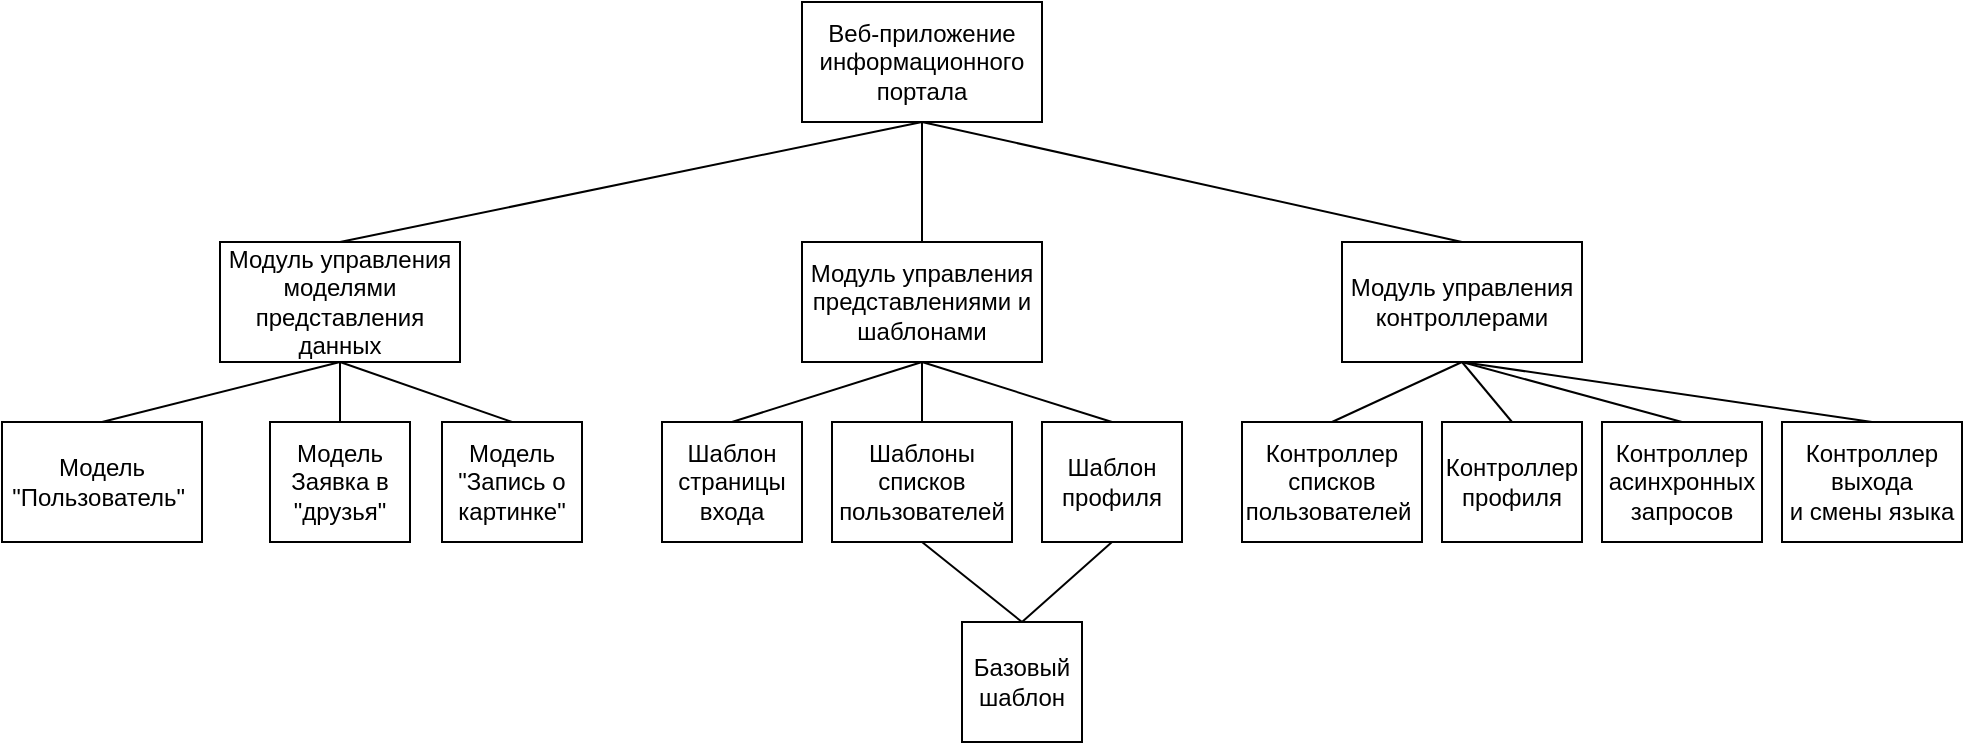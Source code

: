 <mxfile version="15.4.0" type="device"><diagram id="nfuClUptbnr6kN9t9T5E" name="Страница 1"><mxGraphModel dx="2249" dy="822" grid="1" gridSize="10" guides="1" tooltips="1" connect="1" arrows="1" fold="1" page="1" pageScale="1" pageWidth="827" pageHeight="1169" math="0" shadow="0"><root><mxCell id="0"/><mxCell id="1" parent="0"/><mxCell id="q-p3YeOXT3SyC8bliCYH-1" value="Веб-приложение информационного портала" style="rounded=0;whiteSpace=wrap;html=1;" vertex="1" parent="1"><mxGeometry x="310" y="60" width="120" height="60" as="geometry"/></mxCell><mxCell id="q-p3YeOXT3SyC8bliCYH-6" style="rounded=0;orthogonalLoop=1;jettySize=auto;html=1;exitX=0.5;exitY=0;exitDx=0;exitDy=0;entryX=0.5;entryY=1;entryDx=0;entryDy=0;endArrow=none;endFill=0;" edge="1" parent="1" source="q-p3YeOXT3SyC8bliCYH-2" target="q-p3YeOXT3SyC8bliCYH-1"><mxGeometry relative="1" as="geometry"/></mxCell><mxCell id="q-p3YeOXT3SyC8bliCYH-2" value="Модуль управления моделями представления данных" style="rounded=0;whiteSpace=wrap;html=1;" vertex="1" parent="1"><mxGeometry x="19" y="180" width="120" height="60" as="geometry"/></mxCell><mxCell id="q-p3YeOXT3SyC8bliCYH-8" style="edgeStyle=none;rounded=0;orthogonalLoop=1;jettySize=auto;html=1;exitX=0.5;exitY=0;exitDx=0;exitDy=0;endArrow=none;endFill=0;" edge="1" parent="1" source="q-p3YeOXT3SyC8bliCYH-3"><mxGeometry relative="1" as="geometry"><mxPoint x="370" y="120" as="targetPoint"/></mxGeometry></mxCell><mxCell id="q-p3YeOXT3SyC8bliCYH-3" value="Модуль управления представлениями и шаблонами" style="rounded=0;whiteSpace=wrap;html=1;" vertex="1" parent="1"><mxGeometry x="310" y="180" width="120" height="60" as="geometry"/></mxCell><mxCell id="q-p3YeOXT3SyC8bliCYH-9" style="edgeStyle=none;rounded=0;orthogonalLoop=1;jettySize=auto;html=1;exitX=0.5;exitY=0;exitDx=0;exitDy=0;endArrow=none;endFill=0;" edge="1" parent="1" source="q-p3YeOXT3SyC8bliCYH-4"><mxGeometry relative="1" as="geometry"><mxPoint x="370" y="120" as="targetPoint"/></mxGeometry></mxCell><mxCell id="q-p3YeOXT3SyC8bliCYH-19" style="edgeStyle=none;rounded=0;orthogonalLoop=1;jettySize=auto;html=1;exitX=0.5;exitY=1;exitDx=0;exitDy=0;entryX=0.5;entryY=0;entryDx=0;entryDy=0;endArrow=none;endFill=0;" edge="1" parent="1" source="q-p3YeOXT3SyC8bliCYH-4" target="q-p3YeOXT3SyC8bliCYH-13"><mxGeometry relative="1" as="geometry"/></mxCell><mxCell id="q-p3YeOXT3SyC8bliCYH-4" value="Модуль управления контроллерами" style="rounded=0;whiteSpace=wrap;html=1;" vertex="1" parent="1"><mxGeometry x="580" y="180" width="120" height="60" as="geometry"/></mxCell><mxCell id="q-p3YeOXT3SyC8bliCYH-41" style="edgeStyle=none;rounded=0;orthogonalLoop=1;jettySize=auto;html=1;exitX=0.5;exitY=0;exitDx=0;exitDy=0;entryX=0.5;entryY=1;entryDx=0;entryDy=0;endArrow=none;endFill=0;" edge="1" parent="1" source="q-p3YeOXT3SyC8bliCYH-10" target="q-p3YeOXT3SyC8bliCYH-2"><mxGeometry relative="1" as="geometry"/></mxCell><mxCell id="q-p3YeOXT3SyC8bliCYH-10" value="Модель &quot;Пользователь&quot;&amp;nbsp;" style="rounded=0;whiteSpace=wrap;html=1;" vertex="1" parent="1"><mxGeometry x="-90" y="270" width="100" height="60" as="geometry"/></mxCell><mxCell id="q-p3YeOXT3SyC8bliCYH-40" style="edgeStyle=none;rounded=0;orthogonalLoop=1;jettySize=auto;html=1;exitX=0.5;exitY=0;exitDx=0;exitDy=0;entryX=0.5;entryY=1;entryDx=0;entryDy=0;endArrow=none;endFill=0;" edge="1" parent="1" source="q-p3YeOXT3SyC8bliCYH-11" target="q-p3YeOXT3SyC8bliCYH-2"><mxGeometry relative="1" as="geometry"/></mxCell><mxCell id="q-p3YeOXT3SyC8bliCYH-11" value="Модель Заявка в &quot;друзья&quot;" style="rounded=0;whiteSpace=wrap;html=1;" vertex="1" parent="1"><mxGeometry x="44" y="270" width="70" height="60" as="geometry"/></mxCell><mxCell id="q-p3YeOXT3SyC8bliCYH-23" style="edgeStyle=none;rounded=0;orthogonalLoop=1;jettySize=auto;html=1;exitX=0.5;exitY=0;exitDx=0;exitDy=0;entryX=0.5;entryY=1;entryDx=0;entryDy=0;endArrow=none;endFill=0;" edge="1" parent="1" source="q-p3YeOXT3SyC8bliCYH-12" target="q-p3YeOXT3SyC8bliCYH-2"><mxGeometry relative="1" as="geometry"/></mxCell><mxCell id="q-p3YeOXT3SyC8bliCYH-12" value="Модель &quot;Запись о картинке&quot;" style="rounded=0;whiteSpace=wrap;html=1;" vertex="1" parent="1"><mxGeometry x="130" y="270" width="70" height="60" as="geometry"/></mxCell><mxCell id="q-p3YeOXT3SyC8bliCYH-13" value="Контроллер&lt;br&gt;списков пользователей&amp;nbsp;" style="rounded=0;whiteSpace=wrap;html=1;" vertex="1" parent="1"><mxGeometry x="530" y="270" width="90" height="60" as="geometry"/></mxCell><mxCell id="q-p3YeOXT3SyC8bliCYH-36" style="edgeStyle=none;rounded=0;orthogonalLoop=1;jettySize=auto;html=1;exitX=0.5;exitY=0;exitDx=0;exitDy=0;entryX=0.5;entryY=1;entryDx=0;entryDy=0;endArrow=none;endFill=0;" edge="1" parent="1" source="q-p3YeOXT3SyC8bliCYH-14" target="q-p3YeOXT3SyC8bliCYH-4"><mxGeometry relative="1" as="geometry"/></mxCell><mxCell id="q-p3YeOXT3SyC8bliCYH-14" value="Контроллер асинхронных запросов" style="rounded=0;whiteSpace=wrap;html=1;" vertex="1" parent="1"><mxGeometry x="710" y="270" width="80" height="60" as="geometry"/></mxCell><mxCell id="q-p3YeOXT3SyC8bliCYH-35" style="edgeStyle=none;rounded=0;orthogonalLoop=1;jettySize=auto;html=1;exitX=0.5;exitY=0;exitDx=0;exitDy=0;entryX=0.5;entryY=1;entryDx=0;entryDy=0;endArrow=none;endFill=0;" edge="1" parent="1" source="q-p3YeOXT3SyC8bliCYH-15" target="q-p3YeOXT3SyC8bliCYH-4"><mxGeometry relative="1" as="geometry"/></mxCell><mxCell id="q-p3YeOXT3SyC8bliCYH-15" value="Контроллер профиля" style="rounded=0;whiteSpace=wrap;html=1;" vertex="1" parent="1"><mxGeometry x="630" y="270" width="70" height="60" as="geometry"/></mxCell><mxCell id="q-p3YeOXT3SyC8bliCYH-37" style="edgeStyle=none;rounded=0;orthogonalLoop=1;jettySize=auto;html=1;exitX=0.5;exitY=0;exitDx=0;exitDy=0;entryX=0.5;entryY=1;entryDx=0;entryDy=0;endArrow=none;endFill=0;" edge="1" parent="1" source="q-p3YeOXT3SyC8bliCYH-17" target="q-p3YeOXT3SyC8bliCYH-4"><mxGeometry relative="1" as="geometry"/></mxCell><mxCell id="q-p3YeOXT3SyC8bliCYH-17" value="Контроллер&lt;br&gt;выхода&lt;br&gt;и смены языка" style="rounded=0;whiteSpace=wrap;html=1;" vertex="1" parent="1"><mxGeometry x="800" y="270" width="90" height="60" as="geometry"/></mxCell><mxCell id="q-p3YeOXT3SyC8bliCYH-30" style="edgeStyle=none;rounded=0;orthogonalLoop=1;jettySize=auto;html=1;exitX=0.5;exitY=0;exitDx=0;exitDy=0;entryX=0.5;entryY=1;entryDx=0;entryDy=0;endArrow=none;endFill=0;" edge="1" parent="1" source="q-p3YeOXT3SyC8bliCYH-18" target="q-p3YeOXT3SyC8bliCYH-3"><mxGeometry relative="1" as="geometry"/></mxCell><mxCell id="q-p3YeOXT3SyC8bliCYH-18" value="Шаблоны списков пользователей" style="rounded=0;whiteSpace=wrap;html=1;" vertex="1" parent="1"><mxGeometry x="325" y="270" width="90" height="60" as="geometry"/></mxCell><mxCell id="q-p3YeOXT3SyC8bliCYH-31" style="edgeStyle=none;rounded=0;orthogonalLoop=1;jettySize=auto;html=1;exitX=0.5;exitY=0;exitDx=0;exitDy=0;endArrow=none;endFill=0;" edge="1" parent="1" source="q-p3YeOXT3SyC8bliCYH-26"><mxGeometry relative="1" as="geometry"><mxPoint x="370" y="240.0" as="targetPoint"/></mxGeometry></mxCell><mxCell id="q-p3YeOXT3SyC8bliCYH-26" value="Шаблон профиля" style="rounded=0;whiteSpace=wrap;html=1;" vertex="1" parent="1"><mxGeometry x="430" y="270" width="70" height="60" as="geometry"/></mxCell><mxCell id="q-p3YeOXT3SyC8bliCYH-32" style="edgeStyle=none;rounded=0;orthogonalLoop=1;jettySize=auto;html=1;exitX=0.5;exitY=0;exitDx=0;exitDy=0;entryX=0.5;entryY=1;entryDx=0;entryDy=0;endArrow=none;endFill=0;" edge="1" parent="1" source="q-p3YeOXT3SyC8bliCYH-27" target="q-p3YeOXT3SyC8bliCYH-26"><mxGeometry relative="1" as="geometry"/></mxCell><mxCell id="q-p3YeOXT3SyC8bliCYH-33" style="edgeStyle=none;rounded=0;orthogonalLoop=1;jettySize=auto;html=1;exitX=0.5;exitY=0;exitDx=0;exitDy=0;entryX=0.5;entryY=1;entryDx=0;entryDy=0;endArrow=none;endFill=0;" edge="1" parent="1" source="q-p3YeOXT3SyC8bliCYH-27" target="q-p3YeOXT3SyC8bliCYH-18"><mxGeometry relative="1" as="geometry"/></mxCell><mxCell id="q-p3YeOXT3SyC8bliCYH-27" value="Базовый шаблон" style="rounded=0;whiteSpace=wrap;html=1;" vertex="1" parent="1"><mxGeometry x="390" y="370" width="60" height="60" as="geometry"/></mxCell><mxCell id="q-p3YeOXT3SyC8bliCYH-39" style="edgeStyle=none;rounded=0;orthogonalLoop=1;jettySize=auto;html=1;exitX=0.5;exitY=0;exitDx=0;exitDy=0;entryX=0.5;entryY=1;entryDx=0;entryDy=0;endArrow=none;endFill=0;" edge="1" parent="1" source="q-p3YeOXT3SyC8bliCYH-38" target="q-p3YeOXT3SyC8bliCYH-3"><mxGeometry relative="1" as="geometry"/></mxCell><mxCell id="q-p3YeOXT3SyC8bliCYH-38" value="Шаблон&lt;br&gt;страницы&lt;br&gt;входа" style="rounded=0;whiteSpace=wrap;html=1;" vertex="1" parent="1"><mxGeometry x="240" y="270" width="70" height="60" as="geometry"/></mxCell></root></mxGraphModel></diagram></mxfile>